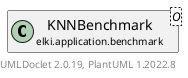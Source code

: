 @startuml
    remove .*\.(Instance|Par|Parameterizer|Factory)$
    set namespaceSeparator none
    hide empty fields
    hide empty methods

    class "<size:14>KNNBenchmark.Par\n<size:10>elki.application.benchmark" as elki.application.benchmark.KNNBenchmark.Par<O> {
        {static} +K_ID: OptionID
        {static} +QUERY_ID: OptionID
        {static} +SAMPLING_ID: OptionID
        {static} +RANDOM_ID: OptionID
        #k: int
        #queries: DatabaseConnection
        #sampling: double
        #random: RandomFactory
        +configure(Parameterization): void
        +make(): KNNBenchmark<O>
    }

    abstract class "<size:14>AbstractDistanceBasedApplication.Par\n<size:10>elki.application" as elki.application.AbstractDistanceBasedApplication.Par<O>
    class "<size:14>KNNBenchmark\n<size:10>elki.application.benchmark" as elki.application.benchmark.KNNBenchmark<O> [[KNNBenchmark.html]]

    elki.application.AbstractDistanceBasedApplication.Par <|-- elki.application.benchmark.KNNBenchmark.Par
    elki.application.benchmark.KNNBenchmark +-- elki.application.benchmark.KNNBenchmark.Par

    center footer UMLDoclet 2.0.19, PlantUML 1.2022.8
@enduml
